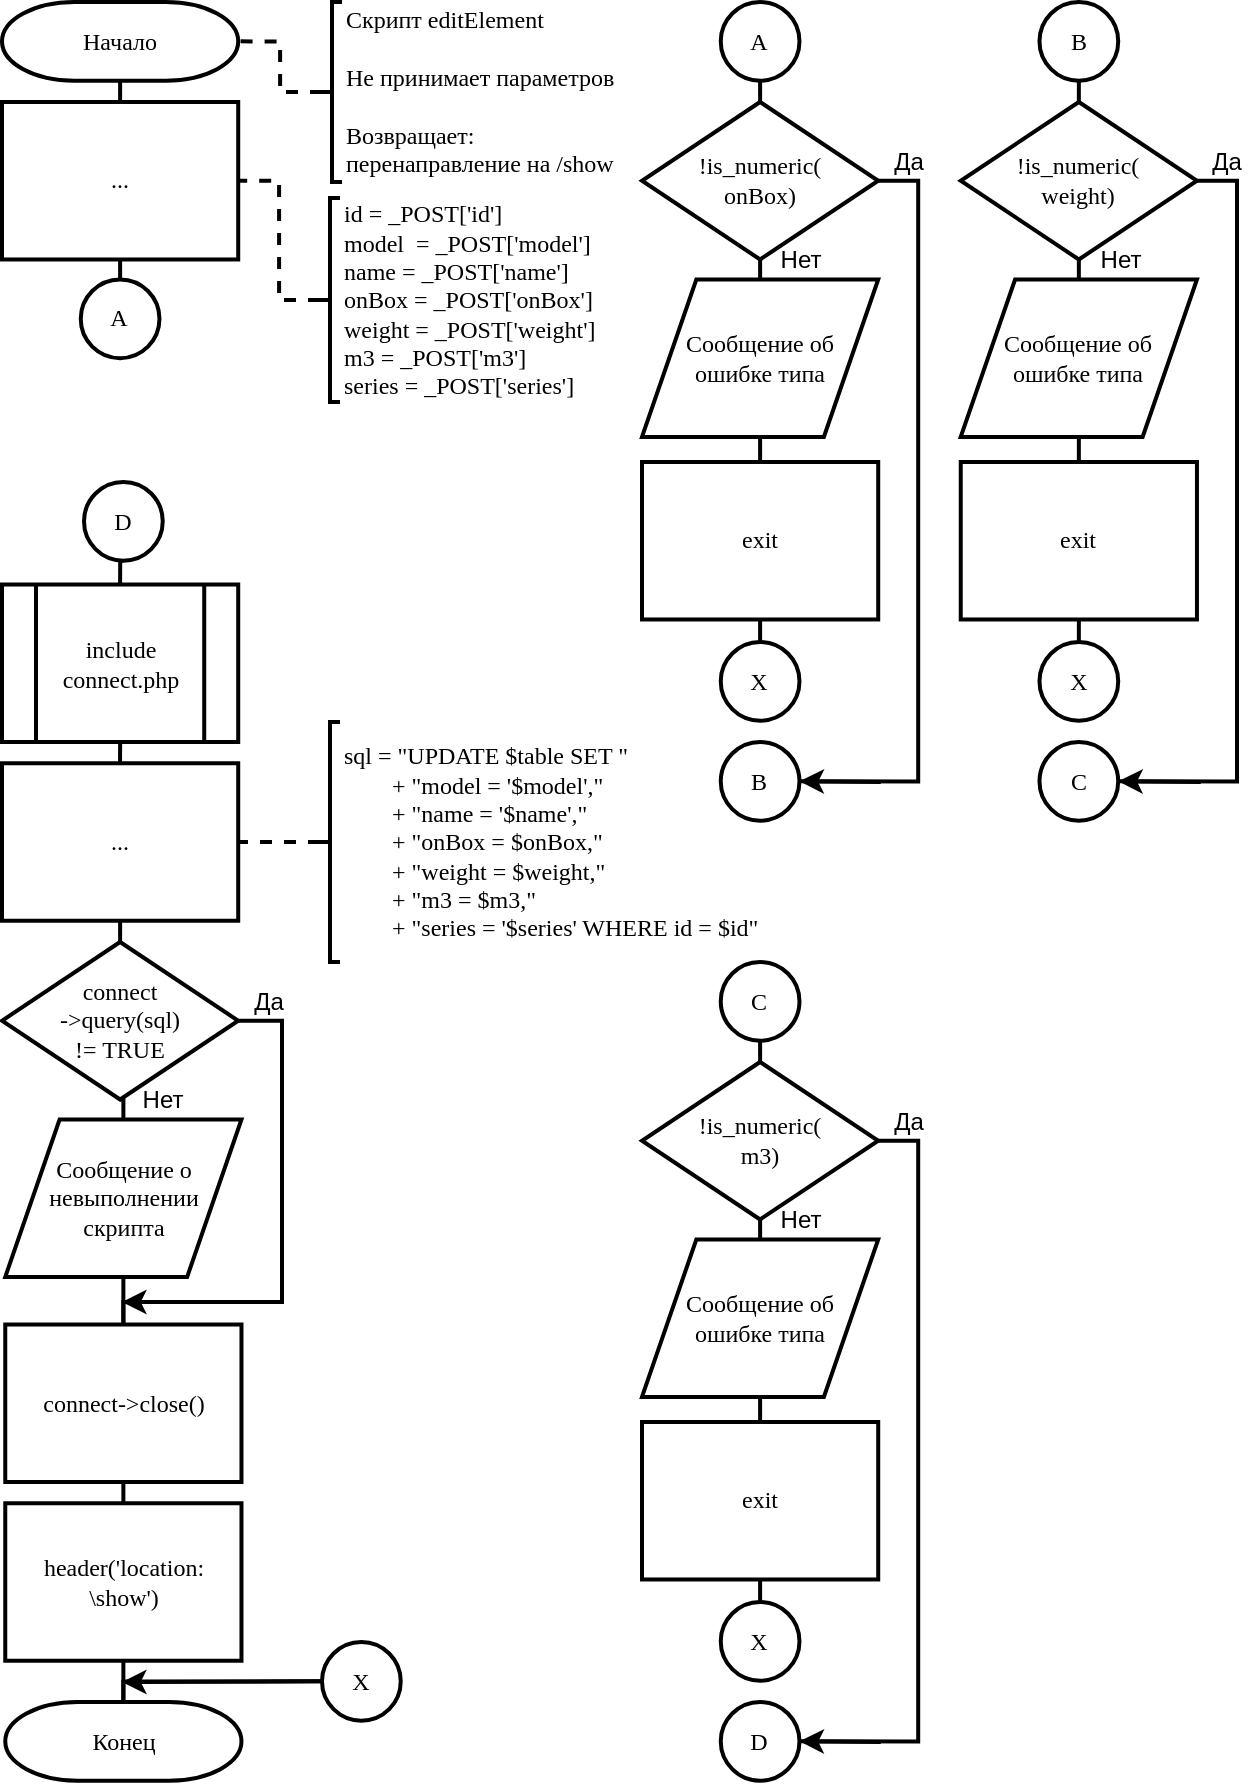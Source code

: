 <mxfile version="13.9.9" type="device"><diagram id="rRC6wz0c39vFi5FFwff5" name="Page-1"><mxGraphModel dx="868" dy="452" grid="1" gridSize="10" guides="1" tooltips="1" connect="1" arrows="1" fold="1" page="1" pageScale="1" pageWidth="827" pageHeight="1169" math="0" shadow="0"><root><mxCell id="0"/><mxCell id="1" parent="0"/><mxCell id="k_V1gDJU1tmzAwMiEI3g-39" style="edgeStyle=orthogonalEdgeStyle;rounded=0;orthogonalLoop=1;jettySize=auto;html=1;exitX=0.5;exitY=1;exitDx=0;exitDy=0;exitPerimeter=0;entryX=0.5;entryY=0;entryDx=0;entryDy=0;endArrow=none;endFill=0;strokeWidth=2;" parent="1" source="k_V1gDJU1tmzAwMiEI3g-1" target="k_V1gDJU1tmzAwMiEI3g-2" edge="1"><mxGeometry relative="1" as="geometry"/></mxCell><mxCell id="k_V1gDJU1tmzAwMiEI3g-1" value="Начало" style="strokeWidth=2;html=1;shape=mxgraph.flowchart.terminator;whiteSpace=wrap;rounded=0;fontFamily=Times New Roman;" parent="1" vertex="1"><mxGeometry x="80" y="40" width="118.11" height="39.37" as="geometry"/></mxCell><mxCell id="k_V1gDJU1tmzAwMiEI3g-38" style="edgeStyle=orthogonalEdgeStyle;rounded=0;orthogonalLoop=1;jettySize=auto;html=1;exitX=0.5;exitY=1;exitDx=0;exitDy=0;entryX=0.5;entryY=0;entryDx=0;entryDy=0;entryPerimeter=0;endArrow=none;endFill=0;strokeWidth=2;" parent="1" source="k_V1gDJU1tmzAwMiEI3g-2" target="k_V1gDJU1tmzAwMiEI3g-36" edge="1"><mxGeometry relative="1" as="geometry"/></mxCell><mxCell id="k_V1gDJU1tmzAwMiEI3g-2" value="..." style="rounded=0;whiteSpace=wrap;html=1;absoluteArcSize=1;arcSize=14;strokeWidth=2;fontFamily=Times New Roman;" parent="1" vertex="1"><mxGeometry x="80" y="90" width="118.11" height="78.74" as="geometry"/></mxCell><mxCell id="k_V1gDJU1tmzAwMiEI3g-10" style="edgeStyle=orthogonalEdgeStyle;rounded=0;orthogonalLoop=1;jettySize=auto;html=1;exitX=0.5;exitY=1;exitDx=0;exitDy=0;exitPerimeter=0;entryX=0.5;entryY=0;entryDx=0;entryDy=0;endArrow=none;endFill=0;strokeWidth=2;" parent="1" source="k_V1gDJU1tmzAwMiEI3g-3" target="k_V1gDJU1tmzAwMiEI3g-4" edge="1"><mxGeometry relative="1" as="geometry"/></mxCell><mxCell id="k_V1gDJU1tmzAwMiEI3g-13" style="edgeStyle=orthogonalEdgeStyle;rounded=0;orthogonalLoop=1;jettySize=auto;html=1;exitX=1;exitY=0.5;exitDx=0;exitDy=0;exitPerimeter=0;entryX=1;entryY=0.5;entryDx=0;entryDy=0;entryPerimeter=0;endArrow=none;endFill=0;strokeWidth=2;" parent="1" source="k_V1gDJU1tmzAwMiEI3g-3" target="k_V1gDJU1tmzAwMiEI3g-8" edge="1"><mxGeometry relative="1" as="geometry"/></mxCell><mxCell id="k_V1gDJU1tmzAwMiEI3g-3" value="!is_numeric(&lt;br&gt;onBox)" style="strokeWidth=2;html=1;shape=mxgraph.flowchart.decision;whiteSpace=wrap;rounded=0;fontFamily=Times New Roman;" parent="1" vertex="1"><mxGeometry x="400" y="90" width="118.11" height="78.74" as="geometry"/></mxCell><mxCell id="k_V1gDJU1tmzAwMiEI3g-11" style="edgeStyle=orthogonalEdgeStyle;rounded=0;orthogonalLoop=1;jettySize=auto;html=1;exitX=0.5;exitY=1;exitDx=0;exitDy=0;entryX=0.5;entryY=0;entryDx=0;entryDy=0;endArrow=none;endFill=0;strokeWidth=2;" parent="1" source="k_V1gDJU1tmzAwMiEI3g-4" target="k_V1gDJU1tmzAwMiEI3g-5" edge="1"><mxGeometry relative="1" as="geometry"/></mxCell><mxCell id="k_V1gDJU1tmzAwMiEI3g-4" value="Сообщение об &lt;br&gt;ошибке типа" style="shape=parallelogram;html=1;strokeWidth=2;perimeter=parallelogramPerimeter;whiteSpace=wrap;rounded=0;arcSize=12;size=0.23;fontFamily=Times New Roman;" parent="1" vertex="1"><mxGeometry x="400" y="178.74" width="118.11" height="78.74" as="geometry"/></mxCell><mxCell id="k_V1gDJU1tmzAwMiEI3g-12" style="edgeStyle=orthogonalEdgeStyle;rounded=0;orthogonalLoop=1;jettySize=auto;html=1;exitX=0.5;exitY=1;exitDx=0;exitDy=0;entryX=0.5;entryY=0;entryDx=0;entryDy=0;entryPerimeter=0;endArrow=none;endFill=0;strokeWidth=2;" parent="1" source="k_V1gDJU1tmzAwMiEI3g-5" target="k_V1gDJU1tmzAwMiEI3g-7" edge="1"><mxGeometry relative="1" as="geometry"/></mxCell><mxCell id="k_V1gDJU1tmzAwMiEI3g-5" value="exit" style="rounded=0;whiteSpace=wrap;html=1;absoluteArcSize=1;arcSize=14;strokeWidth=2;fontFamily=Times New Roman;" parent="1" vertex="1"><mxGeometry x="400" y="270" width="118.11" height="78.74" as="geometry"/></mxCell><mxCell id="k_V1gDJU1tmzAwMiEI3g-9" style="edgeStyle=orthogonalEdgeStyle;rounded=0;orthogonalLoop=1;jettySize=auto;html=1;exitX=0.5;exitY=1;exitDx=0;exitDy=0;exitPerimeter=0;entryX=0.5;entryY=0;entryDx=0;entryDy=0;entryPerimeter=0;endArrow=none;endFill=0;strokeWidth=2;" parent="1" source="k_V1gDJU1tmzAwMiEI3g-6" target="k_V1gDJU1tmzAwMiEI3g-3" edge="1"><mxGeometry relative="1" as="geometry"/></mxCell><mxCell id="k_V1gDJU1tmzAwMiEI3g-6" value="A" style="strokeWidth=2;html=1;shape=mxgraph.flowchart.start_2;whiteSpace=wrap;rounded=0;fontFamily=Times New Roman;" parent="1" vertex="1"><mxGeometry x="439.37" y="40" width="39.37" height="39.37" as="geometry"/></mxCell><mxCell id="k_V1gDJU1tmzAwMiEI3g-7" value="X" style="strokeWidth=2;html=1;shape=mxgraph.flowchart.start_2;whiteSpace=wrap;rounded=0;fontFamily=Times New Roman;" parent="1" vertex="1"><mxGeometry x="439.37" y="360" width="39.37" height="39.37" as="geometry"/></mxCell><mxCell id="k_V1gDJU1tmzAwMiEI3g-8" value="B" style="strokeWidth=2;html=1;shape=mxgraph.flowchart.start_2;whiteSpace=wrap;rounded=0;fontFamily=Times New Roman;" parent="1" vertex="1"><mxGeometry x="439.37" y="410" width="39.37" height="39.37" as="geometry"/></mxCell><mxCell id="k_V1gDJU1tmzAwMiEI3g-14" style="edgeStyle=orthogonalEdgeStyle;rounded=0;orthogonalLoop=1;jettySize=auto;html=1;exitX=0.5;exitY=1;exitDx=0;exitDy=0;exitPerimeter=0;entryX=0.5;entryY=0;entryDx=0;entryDy=0;endArrow=none;endFill=0;strokeWidth=2;" parent="1" source="k_V1gDJU1tmzAwMiEI3g-16" target="k_V1gDJU1tmzAwMiEI3g-18" edge="1"><mxGeometry relative="1" as="geometry"/></mxCell><mxCell id="k_V1gDJU1tmzAwMiEI3g-15" style="edgeStyle=orthogonalEdgeStyle;rounded=0;orthogonalLoop=1;jettySize=auto;html=1;exitX=1;exitY=0.5;exitDx=0;exitDy=0;exitPerimeter=0;entryX=1;entryY=0.5;entryDx=0;entryDy=0;entryPerimeter=0;endArrow=none;endFill=0;strokeWidth=2;" parent="1" source="k_V1gDJU1tmzAwMiEI3g-16" target="k_V1gDJU1tmzAwMiEI3g-24" edge="1"><mxGeometry relative="1" as="geometry"/></mxCell><mxCell id="k_V1gDJU1tmzAwMiEI3g-16" value="!is_numeric(&lt;br&gt;weight)" style="strokeWidth=2;html=1;shape=mxgraph.flowchart.decision;whiteSpace=wrap;rounded=0;fontFamily=Times New Roman;" parent="1" vertex="1"><mxGeometry x="559.37" y="90" width="118.11" height="78.74" as="geometry"/></mxCell><mxCell id="k_V1gDJU1tmzAwMiEI3g-17" style="edgeStyle=orthogonalEdgeStyle;rounded=0;orthogonalLoop=1;jettySize=auto;html=1;exitX=0.5;exitY=1;exitDx=0;exitDy=0;entryX=0.5;entryY=0;entryDx=0;entryDy=0;endArrow=none;endFill=0;strokeWidth=2;" parent="1" source="k_V1gDJU1tmzAwMiEI3g-18" target="k_V1gDJU1tmzAwMiEI3g-20" edge="1"><mxGeometry relative="1" as="geometry"/></mxCell><mxCell id="k_V1gDJU1tmzAwMiEI3g-18" value="Сообщение об &lt;br&gt;ошибке типа" style="shape=parallelogram;html=1;strokeWidth=2;perimeter=parallelogramPerimeter;whiteSpace=wrap;rounded=0;arcSize=12;size=0.23;fontFamily=Times New Roman;" parent="1" vertex="1"><mxGeometry x="559.37" y="178.74" width="118.11" height="78.74" as="geometry"/></mxCell><mxCell id="k_V1gDJU1tmzAwMiEI3g-19" style="edgeStyle=orthogonalEdgeStyle;rounded=0;orthogonalLoop=1;jettySize=auto;html=1;exitX=0.5;exitY=1;exitDx=0;exitDy=0;entryX=0.5;entryY=0;entryDx=0;entryDy=0;entryPerimeter=0;endArrow=none;endFill=0;strokeWidth=2;" parent="1" source="k_V1gDJU1tmzAwMiEI3g-20" target="k_V1gDJU1tmzAwMiEI3g-23" edge="1"><mxGeometry relative="1" as="geometry"/></mxCell><mxCell id="k_V1gDJU1tmzAwMiEI3g-20" value="exit" style="rounded=0;whiteSpace=wrap;html=1;absoluteArcSize=1;arcSize=14;strokeWidth=2;fontFamily=Times New Roman;" parent="1" vertex="1"><mxGeometry x="559.37" y="270" width="118.11" height="78.74" as="geometry"/></mxCell><mxCell id="k_V1gDJU1tmzAwMiEI3g-21" style="edgeStyle=orthogonalEdgeStyle;rounded=0;orthogonalLoop=1;jettySize=auto;html=1;exitX=0.5;exitY=1;exitDx=0;exitDy=0;exitPerimeter=0;entryX=0.5;entryY=0;entryDx=0;entryDy=0;entryPerimeter=0;endArrow=none;endFill=0;strokeWidth=2;" parent="1" source="k_V1gDJU1tmzAwMiEI3g-22" target="k_V1gDJU1tmzAwMiEI3g-16" edge="1"><mxGeometry relative="1" as="geometry"/></mxCell><mxCell id="k_V1gDJU1tmzAwMiEI3g-22" value="B" style="strokeWidth=2;html=1;shape=mxgraph.flowchart.start_2;whiteSpace=wrap;rounded=0;fontFamily=Times New Roman;" parent="1" vertex="1"><mxGeometry x="598.74" y="40" width="39.37" height="39.37" as="geometry"/></mxCell><mxCell id="k_V1gDJU1tmzAwMiEI3g-23" value="X" style="strokeWidth=2;html=1;shape=mxgraph.flowchart.start_2;whiteSpace=wrap;rounded=0;fontFamily=Times New Roman;" parent="1" vertex="1"><mxGeometry x="598.74" y="360" width="39.37" height="39.37" as="geometry"/></mxCell><mxCell id="k_V1gDJU1tmzAwMiEI3g-24" value="C" style="strokeWidth=2;html=1;shape=mxgraph.flowchart.start_2;whiteSpace=wrap;rounded=0;fontFamily=Times New Roman;" parent="1" vertex="1"><mxGeometry x="598.74" y="410" width="39.37" height="39.37" as="geometry"/></mxCell><mxCell id="k_V1gDJU1tmzAwMiEI3g-25" style="edgeStyle=orthogonalEdgeStyle;rounded=0;orthogonalLoop=1;jettySize=auto;html=1;exitX=0.5;exitY=1;exitDx=0;exitDy=0;exitPerimeter=0;entryX=0.5;entryY=0;entryDx=0;entryDy=0;endArrow=none;endFill=0;strokeWidth=2;" parent="1" source="k_V1gDJU1tmzAwMiEI3g-27" target="k_V1gDJU1tmzAwMiEI3g-29" edge="1"><mxGeometry relative="1" as="geometry"/></mxCell><mxCell id="k_V1gDJU1tmzAwMiEI3g-26" style="edgeStyle=orthogonalEdgeStyle;rounded=0;orthogonalLoop=1;jettySize=auto;html=1;exitX=1;exitY=0.5;exitDx=0;exitDy=0;exitPerimeter=0;entryX=1;entryY=0.5;entryDx=0;entryDy=0;entryPerimeter=0;endArrow=none;endFill=0;strokeWidth=2;" parent="1" source="k_V1gDJU1tmzAwMiEI3g-27" target="k_V1gDJU1tmzAwMiEI3g-35" edge="1"><mxGeometry relative="1" as="geometry"/></mxCell><mxCell id="k_V1gDJU1tmzAwMiEI3g-27" value="!is_numeric(&lt;br&gt;m3)" style="strokeWidth=2;html=1;shape=mxgraph.flowchart.decision;whiteSpace=wrap;rounded=0;fontFamily=Times New Roman;" parent="1" vertex="1"><mxGeometry x="400" y="570" width="118.11" height="78.74" as="geometry"/></mxCell><mxCell id="k_V1gDJU1tmzAwMiEI3g-28" style="edgeStyle=orthogonalEdgeStyle;rounded=0;orthogonalLoop=1;jettySize=auto;html=1;exitX=0.5;exitY=1;exitDx=0;exitDy=0;entryX=0.5;entryY=0;entryDx=0;entryDy=0;endArrow=none;endFill=0;strokeWidth=2;" parent="1" source="k_V1gDJU1tmzAwMiEI3g-29" target="k_V1gDJU1tmzAwMiEI3g-31" edge="1"><mxGeometry relative="1" as="geometry"/></mxCell><mxCell id="k_V1gDJU1tmzAwMiEI3g-29" value="Сообщение об &lt;br&gt;ошибке типа" style="shape=parallelogram;html=1;strokeWidth=2;perimeter=parallelogramPerimeter;whiteSpace=wrap;rounded=0;arcSize=12;size=0.23;fontFamily=Times New Roman;" parent="1" vertex="1"><mxGeometry x="400" y="658.74" width="118.11" height="78.74" as="geometry"/></mxCell><mxCell id="k_V1gDJU1tmzAwMiEI3g-30" style="edgeStyle=orthogonalEdgeStyle;rounded=0;orthogonalLoop=1;jettySize=auto;html=1;exitX=0.5;exitY=1;exitDx=0;exitDy=0;entryX=0.5;entryY=0;entryDx=0;entryDy=0;entryPerimeter=0;endArrow=none;endFill=0;strokeWidth=2;" parent="1" source="k_V1gDJU1tmzAwMiEI3g-31" target="k_V1gDJU1tmzAwMiEI3g-34" edge="1"><mxGeometry relative="1" as="geometry"/></mxCell><mxCell id="k_V1gDJU1tmzAwMiEI3g-31" value="exit" style="rounded=0;whiteSpace=wrap;html=1;absoluteArcSize=1;arcSize=14;strokeWidth=2;fontFamily=Times New Roman;" parent="1" vertex="1"><mxGeometry x="400" y="750" width="118.11" height="78.74" as="geometry"/></mxCell><mxCell id="k_V1gDJU1tmzAwMiEI3g-32" style="edgeStyle=orthogonalEdgeStyle;rounded=0;orthogonalLoop=1;jettySize=auto;html=1;exitX=0.5;exitY=1;exitDx=0;exitDy=0;exitPerimeter=0;entryX=0.5;entryY=0;entryDx=0;entryDy=0;entryPerimeter=0;endArrow=none;endFill=0;strokeWidth=2;" parent="1" source="k_V1gDJU1tmzAwMiEI3g-33" target="k_V1gDJU1tmzAwMiEI3g-27" edge="1"><mxGeometry relative="1" as="geometry"/></mxCell><mxCell id="k_V1gDJU1tmzAwMiEI3g-33" value="C" style="strokeWidth=2;html=1;shape=mxgraph.flowchart.start_2;whiteSpace=wrap;rounded=0;fontFamily=Times New Roman;" parent="1" vertex="1"><mxGeometry x="439.37" y="520" width="39.37" height="39.37" as="geometry"/></mxCell><mxCell id="k_V1gDJU1tmzAwMiEI3g-34" value="X" style="strokeWidth=2;html=1;shape=mxgraph.flowchart.start_2;whiteSpace=wrap;rounded=0;fontFamily=Times New Roman;" parent="1" vertex="1"><mxGeometry x="439.37" y="840" width="39.37" height="39.37" as="geometry"/></mxCell><mxCell id="k_V1gDJU1tmzAwMiEI3g-35" value="D" style="strokeWidth=2;html=1;shape=mxgraph.flowchart.start_2;whiteSpace=wrap;rounded=0;fontFamily=Times New Roman;" parent="1" vertex="1"><mxGeometry x="439.37" y="890" width="39.37" height="39.37" as="geometry"/></mxCell><mxCell id="k_V1gDJU1tmzAwMiEI3g-36" value="A" style="strokeWidth=2;html=1;shape=mxgraph.flowchart.start_2;whiteSpace=wrap;rounded=0;fontFamily=Times New Roman;" parent="1" vertex="1"><mxGeometry x="119.37" y="178.74" width="39.37" height="39.37" as="geometry"/></mxCell><mxCell id="k_V1gDJU1tmzAwMiEI3g-41" style="edgeStyle=orthogonalEdgeStyle;rounded=0;orthogonalLoop=1;jettySize=auto;html=1;exitX=0.5;exitY=1;exitDx=0;exitDy=0;exitPerimeter=0;entryX=0.5;entryY=0;entryDx=0;entryDy=0;endArrow=none;endFill=0;strokeWidth=2;" parent="1" source="k_V1gDJU1tmzAwMiEI3g-37" target="k_V1gDJU1tmzAwMiEI3g-40" edge="1"><mxGeometry relative="1" as="geometry"/></mxCell><mxCell id="k_V1gDJU1tmzAwMiEI3g-37" value="D" style="strokeWidth=2;html=1;shape=mxgraph.flowchart.start_2;whiteSpace=wrap;rounded=0;fontFamily=Times New Roman;" parent="1" vertex="1"><mxGeometry x="121" y="280" width="39.37" height="39.37" as="geometry"/></mxCell><mxCell id="k_V1gDJU1tmzAwMiEI3g-56" style="edgeStyle=orthogonalEdgeStyle;rounded=0;orthogonalLoop=1;jettySize=auto;html=1;exitX=0.5;exitY=1;exitDx=0;exitDy=0;endArrow=none;endFill=0;strokeWidth=2;" parent="1" source="k_V1gDJU1tmzAwMiEI3g-40" edge="1"><mxGeometry relative="1" as="geometry"><mxPoint x="139" y="440" as="targetPoint"/></mxGeometry></mxCell><mxCell id="k_V1gDJU1tmzAwMiEI3g-40" value="include connect.php" style="verticalLabelPosition=middle;verticalAlign=middle;html=1;shape=process;whiteSpace=wrap;rounded=0;size=0.14;arcSize=6;fontFamily=Times New Roman;strokeWidth=2;labelPosition=center;align=center;" parent="1" vertex="1"><mxGeometry x="80" y="331.26" width="118.11" height="78.74" as="geometry"/></mxCell><mxCell id="k_V1gDJU1tmzAwMiEI3g-55" style="edgeStyle=orthogonalEdgeStyle;rounded=0;orthogonalLoop=1;jettySize=auto;html=1;exitX=0.5;exitY=1;exitDx=0;exitDy=0;entryX=0.5;entryY=0;entryDx=0;entryDy=0;entryPerimeter=0;endArrow=none;endFill=0;strokeWidth=2;" parent="1" source="k_V1gDJU1tmzAwMiEI3g-42" target="k_V1gDJU1tmzAwMiEI3g-43" edge="1"><mxGeometry relative="1" as="geometry"/></mxCell><mxCell id="k_V1gDJU1tmzAwMiEI3g-42" value="..." style="rounded=0;whiteSpace=wrap;html=1;absoluteArcSize=1;arcSize=14;strokeWidth=2;fontFamily=Times New Roman;" parent="1" vertex="1"><mxGeometry x="80" y="420.63" width="118.11" height="78.74" as="geometry"/></mxCell><mxCell id="k_V1gDJU1tmzAwMiEI3g-53" style="edgeStyle=orthogonalEdgeStyle;rounded=0;orthogonalLoop=1;jettySize=auto;html=1;exitX=0.5;exitY=1;exitDx=0;exitDy=0;exitPerimeter=0;entryX=0.5;entryY=0;entryDx=0;entryDy=0;endArrow=none;endFill=0;strokeWidth=2;" parent="1" source="k_V1gDJU1tmzAwMiEI3g-43" target="k_V1gDJU1tmzAwMiEI3g-44" edge="1"><mxGeometry relative="1" as="geometry"/></mxCell><mxCell id="k_V1gDJU1tmzAwMiEI3g-54" style="edgeStyle=orthogonalEdgeStyle;rounded=0;orthogonalLoop=1;jettySize=auto;html=1;exitX=1;exitY=0.5;exitDx=0;exitDy=0;exitPerimeter=0;entryX=0.5;entryY=0;entryDx=0;entryDy=0;endArrow=none;endFill=0;strokeWidth=2;" parent="1" source="k_V1gDJU1tmzAwMiEI3g-43" target="k_V1gDJU1tmzAwMiEI3g-45" edge="1"><mxGeometry relative="1" as="geometry"><Array as="points"><mxPoint x="220" y="549"/><mxPoint x="220" y="690"/><mxPoint x="141" y="690"/></Array></mxGeometry></mxCell><mxCell id="k_V1gDJU1tmzAwMiEI3g-43" value="connect&lt;br&gt;-&amp;gt;query(sql)&lt;br&gt;!= TRUE" style="strokeWidth=2;html=1;shape=mxgraph.flowchart.decision;whiteSpace=wrap;rounded=0;fontFamily=Times New Roman;" parent="1" vertex="1"><mxGeometry x="80" y="510" width="118.11" height="78.74" as="geometry"/></mxCell><mxCell id="k_V1gDJU1tmzAwMiEI3g-52" style="edgeStyle=orthogonalEdgeStyle;rounded=0;orthogonalLoop=1;jettySize=auto;html=1;exitX=0.5;exitY=1;exitDx=0;exitDy=0;entryX=0.5;entryY=0;entryDx=0;entryDy=0;endArrow=none;endFill=0;strokeWidth=2;" parent="1" source="k_V1gDJU1tmzAwMiEI3g-44" target="k_V1gDJU1tmzAwMiEI3g-45" edge="1"><mxGeometry relative="1" as="geometry"/></mxCell><mxCell id="k_V1gDJU1tmzAwMiEI3g-44" value="Сообщение о невыполнении скрипта" style="shape=parallelogram;html=1;strokeWidth=2;perimeter=parallelogramPerimeter;whiteSpace=wrap;rounded=0;arcSize=12;size=0.23;fontFamily=Times New Roman;" parent="1" vertex="1"><mxGeometry x="81.63" y="598.74" width="118.11" height="78.74" as="geometry"/></mxCell><mxCell id="k_V1gDJU1tmzAwMiEI3g-51" style="edgeStyle=orthogonalEdgeStyle;rounded=0;orthogonalLoop=1;jettySize=auto;html=1;exitX=0.5;exitY=1;exitDx=0;exitDy=0;entryX=0.5;entryY=0;entryDx=0;entryDy=0;endArrow=none;endFill=0;strokeWidth=2;" parent="1" source="k_V1gDJU1tmzAwMiEI3g-45" target="k_V1gDJU1tmzAwMiEI3g-46" edge="1"><mxGeometry relative="1" as="geometry"/></mxCell><mxCell id="k_V1gDJU1tmzAwMiEI3g-45" value="connect-&amp;gt;close()" style="rounded=0;whiteSpace=wrap;html=1;absoluteArcSize=1;arcSize=14;strokeWidth=2;fontFamily=Times New Roman;" parent="1" vertex="1"><mxGeometry x="81.63" y="701.26" width="118.11" height="78.74" as="geometry"/></mxCell><mxCell id="k_V1gDJU1tmzAwMiEI3g-49" style="edgeStyle=orthogonalEdgeStyle;rounded=0;orthogonalLoop=1;jettySize=auto;html=1;exitX=0.5;exitY=1;exitDx=0;exitDy=0;entryX=0.5;entryY=0;entryDx=0;entryDy=0;entryPerimeter=0;endArrow=none;endFill=0;strokeWidth=2;" parent="1" source="k_V1gDJU1tmzAwMiEI3g-46" target="k_V1gDJU1tmzAwMiEI3g-47" edge="1"><mxGeometry relative="1" as="geometry"/></mxCell><mxCell id="k_V1gDJU1tmzAwMiEI3g-46" value="header('location: \show')" style="rounded=0;whiteSpace=wrap;html=1;absoluteArcSize=1;arcSize=14;strokeWidth=2;fontFamily=Times New Roman;" parent="1" vertex="1"><mxGeometry x="81.63" y="790.63" width="118.11" height="78.74" as="geometry"/></mxCell><mxCell id="k_V1gDJU1tmzAwMiEI3g-47" value="Конец" style="strokeWidth=2;html=1;shape=mxgraph.flowchart.terminator;whiteSpace=wrap;rounded=0;fontFamily=Times New Roman;" parent="1" vertex="1"><mxGeometry x="81.63" y="890" width="118.11" height="39.37" as="geometry"/></mxCell><mxCell id="k_V1gDJU1tmzAwMiEI3g-58" style="edgeStyle=orthogonalEdgeStyle;rounded=0;orthogonalLoop=1;jettySize=auto;html=1;exitX=0;exitY=0.5;exitDx=0;exitDy=0;exitPerimeter=0;entryX=0.5;entryY=0;entryDx=0;entryDy=0;entryPerimeter=0;endArrow=none;endFill=0;strokeWidth=2;" parent="1" source="k_V1gDJU1tmzAwMiEI3g-48" target="k_V1gDJU1tmzAwMiEI3g-47" edge="1"><mxGeometry relative="1" as="geometry"><Array as="points"><mxPoint x="141" y="880"/></Array></mxGeometry></mxCell><mxCell id="k_V1gDJU1tmzAwMiEI3g-48" value="X" style="strokeWidth=2;html=1;shape=mxgraph.flowchart.start_2;whiteSpace=wrap;rounded=0;fontFamily=Times New Roman;" parent="1" vertex="1"><mxGeometry x="240" y="860" width="39.37" height="39.37" as="geometry"/></mxCell><mxCell id="k_V1gDJU1tmzAwMiEI3g-59" value="" style="endArrow=classic;html=1;fontFamily=Times New Roman;fontSize=11;strokeWidth=2;exitX=0;exitY=0.5;exitDx=0;exitDy=0;exitPerimeter=0;" parent="1" source="k_V1gDJU1tmzAwMiEI3g-48" edge="1"><mxGeometry width="50" height="50" relative="1" as="geometry"><mxPoint x="300" y="940" as="sourcePoint"/><mxPoint x="140" y="880" as="targetPoint"/></mxGeometry></mxCell><mxCell id="k_V1gDJU1tmzAwMiEI3g-62" style="edgeStyle=orthogonalEdgeStyle;rounded=0;orthogonalLoop=1;jettySize=auto;html=1;exitX=0;exitY=0.5;exitDx=0;exitDy=0;exitPerimeter=0;entryX=1;entryY=0.5;entryDx=0;entryDy=0;entryPerimeter=0;endArrow=none;endFill=0;strokeWidth=2;dashed=1;" parent="1" source="k_V1gDJU1tmzAwMiEI3g-60" target="k_V1gDJU1tmzAwMiEI3g-1" edge="1"><mxGeometry relative="1" as="geometry"/></mxCell><mxCell id="k_V1gDJU1tmzAwMiEI3g-60" value="Скрипт editElement&lt;br&gt;&lt;br&gt;Не принимает параметров&lt;br&gt;&lt;br&gt;Возвращает:&lt;br&gt;перенаправление на /show" style="strokeWidth=2;html=1;shape=mxgraph.flowchart.annotation_2;align=left;labelPosition=right;pointerEvents=1;rounded=0;fontFamily=Times New Roman;" parent="1" vertex="1"><mxGeometry x="240" y="40" width="10" height="90" as="geometry"/></mxCell><mxCell id="k_V1gDJU1tmzAwMiEI3g-64" style="edgeStyle=orthogonalEdgeStyle;rounded=0;orthogonalLoop=1;jettySize=auto;html=1;exitX=0;exitY=0.5;exitDx=0;exitDy=0;exitPerimeter=0;entryX=1;entryY=0.5;entryDx=0;entryDy=0;endArrow=none;endFill=0;strokeWidth=2;dashed=1;" parent="1" source="k_V1gDJU1tmzAwMiEI3g-63" target="k_V1gDJU1tmzAwMiEI3g-2" edge="1"><mxGeometry relative="1" as="geometry"/></mxCell><mxCell id="k_V1gDJU1tmzAwMiEI3g-63" value="&lt;div&gt;id = _POST['id']&lt;/div&gt;&lt;div&gt;&lt;span&gt;model&amp;nbsp; = _POST['model']&lt;/span&gt;&lt;/div&gt;&lt;div&gt;&lt;span&gt;name = _POST['name']&lt;/span&gt;&lt;/div&gt;&lt;div&gt;onBox = _POST['onBox']&lt;/div&gt;&lt;div&gt;weight = _POST['weight']&lt;/div&gt;&lt;div&gt;m3 = _POST['m3']&lt;/div&gt;&lt;div&gt;series = _POST['series']&lt;/div&gt;" style="strokeWidth=2;html=1;shape=mxgraph.flowchart.annotation_2;align=left;labelPosition=right;pointerEvents=1;rounded=0;fontFamily=Times New Roman;" parent="1" vertex="1"><mxGeometry x="239" y="138" width="10" height="102" as="geometry"/></mxCell><mxCell id="k_V1gDJU1tmzAwMiEI3g-65" value="Да" style="text;html=1;align=center;verticalAlign=middle;resizable=0;points=[];autosize=1;" parent="1" vertex="1"><mxGeometry x="198.11" y="530" width="30" height="20" as="geometry"/></mxCell><mxCell id="k_V1gDJU1tmzAwMiEI3g-66" value="Да" style="text;html=1;align=center;verticalAlign=middle;resizable=0;points=[];autosize=1;" parent="1" vertex="1"><mxGeometry x="518.11" y="590" width="30" height="20" as="geometry"/></mxCell><mxCell id="k_V1gDJU1tmzAwMiEI3g-67" value="Да" style="text;html=1;align=center;verticalAlign=middle;resizable=0;points=[];autosize=1;" parent="1" vertex="1"><mxGeometry x="518.11" y="110" width="30" height="20" as="geometry"/></mxCell><mxCell id="k_V1gDJU1tmzAwMiEI3g-68" value="Да" style="text;html=1;align=center;verticalAlign=middle;resizable=0;points=[];autosize=1;" parent="1" vertex="1"><mxGeometry x="677.48" y="110" width="30" height="20" as="geometry"/></mxCell><mxCell id="k_V1gDJU1tmzAwMiEI3g-69" value="Нет" style="text;html=1;align=center;verticalAlign=middle;resizable=0;points=[];autosize=1;" parent="1" vertex="1"><mxGeometry x="459.37" y="158.74" width="40" height="20" as="geometry"/></mxCell><mxCell id="k_V1gDJU1tmzAwMiEI3g-71" value="Нет" style="text;html=1;align=center;verticalAlign=middle;resizable=0;points=[];autosize=1;" parent="1" vertex="1"><mxGeometry x="619.37" y="158.74" width="40" height="20" as="geometry"/></mxCell><mxCell id="k_V1gDJU1tmzAwMiEI3g-72" value="Нет" style="text;html=1;align=center;verticalAlign=middle;resizable=0;points=[];autosize=1;" parent="1" vertex="1"><mxGeometry x="459.37" y="638.74" width="40" height="20" as="geometry"/></mxCell><mxCell id="k_V1gDJU1tmzAwMiEI3g-73" value="Нет" style="text;html=1;align=center;verticalAlign=middle;resizable=0;points=[];autosize=1;" parent="1" vertex="1"><mxGeometry x="140" y="578.74" width="40" height="20" as="geometry"/></mxCell><mxCell id="k_V1gDJU1tmzAwMiEI3g-74" value="" style="endArrow=classic;html=1;fontFamily=Times New Roman;fontSize=11;strokeWidth=2;" parent="1" edge="1"><mxGeometry width="50" height="50" relative="1" as="geometry"><mxPoint x="200" y="690" as="sourcePoint"/><mxPoint x="140" y="690" as="targetPoint"/></mxGeometry></mxCell><mxCell id="k_V1gDJU1tmzAwMiEI3g-75" value="" style="endArrow=classic;html=1;fontFamily=Times New Roman;fontSize=11;strokeWidth=2;entryX=1;entryY=0.5;entryDx=0;entryDy=0;entryPerimeter=0;" parent="1" target="k_V1gDJU1tmzAwMiEI3g-35" edge="1"><mxGeometry width="50" height="50" relative="1" as="geometry"><mxPoint x="519.37" y="910" as="sourcePoint"/><mxPoint x="309.37" y="830" as="targetPoint"/></mxGeometry></mxCell><mxCell id="k_V1gDJU1tmzAwMiEI3g-76" value="" style="endArrow=classic;html=1;fontFamily=Times New Roman;fontSize=11;strokeWidth=2;entryX=1;entryY=0.5;entryDx=0;entryDy=0;entryPerimeter=0;" parent="1" target="k_V1gDJU1tmzAwMiEI3g-8" edge="1"><mxGeometry width="50" height="50" relative="1" as="geometry"><mxPoint x="519.37" y="430" as="sourcePoint"/><mxPoint x="539.37" y="480" as="targetPoint"/></mxGeometry></mxCell><mxCell id="k_V1gDJU1tmzAwMiEI3g-77" value="" style="endArrow=classic;html=1;fontFamily=Times New Roman;fontSize=11;strokeWidth=2;entryX=1;entryY=0.5;entryDx=0;entryDy=0;entryPerimeter=0;" parent="1" target="k_V1gDJU1tmzAwMiEI3g-24" edge="1"><mxGeometry width="50" height="50" relative="1" as="geometry"><mxPoint x="679.37" y="430" as="sourcePoint"/><mxPoint x="649.37" y="510" as="targetPoint"/></mxGeometry></mxCell><mxCell id="6PkIv-bHjtiEgh4qLbAf-2" style="edgeStyle=orthogonalEdgeStyle;rounded=0;orthogonalLoop=1;jettySize=auto;html=1;exitX=0;exitY=0.5;exitDx=0;exitDy=0;exitPerimeter=0;entryX=1;entryY=0.5;entryDx=0;entryDy=0;strokeWidth=2;dashed=1;endArrow=none;endFill=0;" edge="1" parent="1" source="6PkIv-bHjtiEgh4qLbAf-1" target="k_V1gDJU1tmzAwMiEI3g-42"><mxGeometry relative="1" as="geometry"/></mxCell><mxCell id="6PkIv-bHjtiEgh4qLbAf-1" value="sql =&amp;nbsp;&lt;span&gt;&quot;UPDATE $table SET &quot;&lt;/span&gt;&lt;div&gt;&amp;nbsp; &amp;nbsp; &amp;nbsp; &amp;nbsp; + &quot;model = '$model',&quot;&lt;/div&gt;&lt;div&gt;&amp;nbsp; &amp;nbsp; &amp;nbsp; &amp;nbsp; + &quot;name = '$name',&quot;&lt;/div&gt;&lt;div&gt;&amp;nbsp; &amp;nbsp; &amp;nbsp; &amp;nbsp; + &quot;onBox = $onBox,&quot;&lt;/div&gt;&lt;div&gt;&amp;nbsp; &amp;nbsp; &amp;nbsp; &amp;nbsp; + &quot;weight = $weight,&quot;&lt;/div&gt;&lt;div&gt;&amp;nbsp; &amp;nbsp; &amp;nbsp; &amp;nbsp; + &quot;m3 = $m3,&quot;&lt;/div&gt;&lt;div&gt;&amp;nbsp; &amp;nbsp; &amp;nbsp; &amp;nbsp; + &quot;series = '$series' WHERE id = $id&quot;&lt;/div&gt;" style="strokeWidth=2;html=1;shape=mxgraph.flowchart.annotation_2;align=left;labelPosition=right;pointerEvents=1;rounded=0;fontFamily=Times New Roman;" vertex="1" parent="1"><mxGeometry x="239" y="400" width="10" height="120" as="geometry"/></mxCell></root></mxGraphModel></diagram></mxfile>